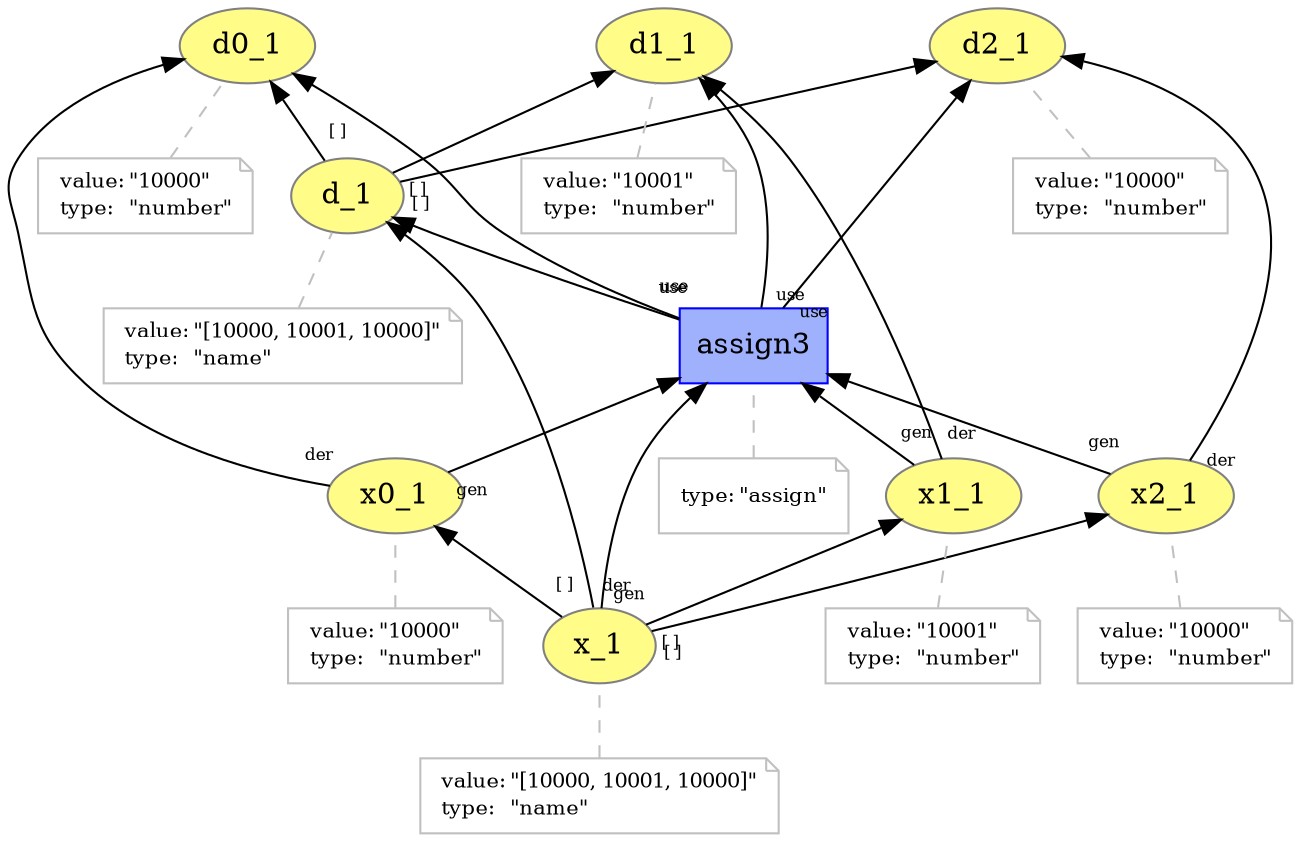 digraph "PROV" { size="16,12"; rankdir="BT";
"http://example.org/d_1" [fillcolor="#FFFC87",color="#808080",style="filled",label="d_1",URL="http://example.org/d_1"]
"-attrs0" [color="gray",shape="note",fontsize="10",fontcolor="black",label=<<TABLE cellpadding="0" border="0">
	<TR>
	    <TD align="left">value:</TD>
	    <TD align="left">&quot;[10000, 10001, 10000]&quot;</TD>
	</TR>
	<TR>
	    <TD align="left">type:</TD>
	    <TD align="left">&quot;name&quot;</TD>
	</TR>
</TABLE>>]
"-attrs0" -> "http://example.org/d_1" [color="gray",style="dashed",arrowhead="none"]
"http://example.org/d0_1" [fillcolor="#FFFC87",color="#808080",style="filled",label="d0_1",URL="http://example.org/d0_1"]
"-attrs1" [color="gray",shape="note",fontsize="10",fontcolor="black",label=<<TABLE cellpadding="0" border="0">
	<TR>
	    <TD align="left">value:</TD>
	    <TD align="left">&quot;10000&quot;</TD>
	</TR>
	<TR>
	    <TD align="left">type:</TD>
	    <TD align="left">&quot;number&quot;</TD>
	</TR>
</TABLE>>]
"-attrs1" -> "http://example.org/d0_1" [color="gray",style="dashed",arrowhead="none"]
"http://example.org/d1_1" [fillcolor="#FFFC87",color="#808080",style="filled",label="d1_1",URL="http://example.org/d1_1"]
"-attrs2" [color="gray",shape="note",fontsize="10",fontcolor="black",label=<<TABLE cellpadding="0" border="0">
	<TR>
	    <TD align="left">value:</TD>
	    <TD align="left">&quot;10001&quot;</TD>
	</TR>
	<TR>
	    <TD align="left">type:</TD>
	    <TD align="left">&quot;number&quot;</TD>
	</TR>
</TABLE>>]
"-attrs2" -> "http://example.org/d1_1" [color="gray",style="dashed",arrowhead="none"]
"http://example.org/d2_1" [fillcolor="#FFFC87",color="#808080",style="filled",label="d2_1",URL="http://example.org/d2_1"]
"-attrs3" [color="gray",shape="note",fontsize="10",fontcolor="black",label=<<TABLE cellpadding="0" border="0">
	<TR>
	    <TD align="left">value:</TD>
	    <TD align="left">&quot;10000&quot;</TD>
	</TR>
	<TR>
	    <TD align="left">type:</TD>
	    <TD align="left">&quot;number&quot;</TD>
	</TR>
</TABLE>>]
"-attrs3" -> "http://example.org/d2_1" [color="gray",style="dashed",arrowhead="none"]
"http://example.org/d_1" -> "http://example.org/d0_1" [labelfontsize="8",labeldistance="1.5",labelangle="60.0",rotation="20",taillabel="[ ]"]
"http://example.org/d_1" -> "http://example.org/d1_1" [labelfontsize="8",labeldistance="1.5",labelangle="60.0",rotation="20",taillabel="[ ]"]
"http://example.org/d_1" -> "http://example.org/d2_1" [labelfontsize="8",labeldistance="1.5",labelangle="60.0",rotation="20",taillabel="[ ]"]
"http://example.org/x_1" [fillcolor="#FFFC87",color="#808080",style="filled",label="x_1",URL="http://example.org/x_1"]
"-attrs4" [color="gray",shape="note",fontsize="10",fontcolor="black",label=<<TABLE cellpadding="0" border="0">
	<TR>
	    <TD align="left">value:</TD>
	    <TD align="left">&quot;[10000, 10001, 10000]&quot;</TD>
	</TR>
	<TR>
	    <TD align="left">type:</TD>
	    <TD align="left">&quot;name&quot;</TD>
	</TR>
</TABLE>>]
"-attrs4" -> "http://example.org/x_1" [color="gray",style="dashed",arrowhead="none"]
"http://example.org/x0_1" [fillcolor="#FFFC87",color="#808080",style="filled",label="x0_1",URL="http://example.org/x0_1"]
"-attrs5" [color="gray",shape="note",fontsize="10",fontcolor="black",label=<<TABLE cellpadding="0" border="0">
	<TR>
	    <TD align="left">value:</TD>
	    <TD align="left">&quot;10000&quot;</TD>
	</TR>
	<TR>
	    <TD align="left">type:</TD>
	    <TD align="left">&quot;number&quot;</TD>
	</TR>
</TABLE>>]
"-attrs5" -> "http://example.org/x0_1" [color="gray",style="dashed",arrowhead="none"]
"http://example.org/x1_1" [fillcolor="#FFFC87",color="#808080",style="filled",label="x1_1",URL="http://example.org/x1_1"]
"-attrs6" [color="gray",shape="note",fontsize="10",fontcolor="black",label=<<TABLE cellpadding="0" border="0">
	<TR>
	    <TD align="left">value:</TD>
	    <TD align="left">&quot;10001&quot;</TD>
	</TR>
	<TR>
	    <TD align="left">type:</TD>
	    <TD align="left">&quot;number&quot;</TD>
	</TR>
</TABLE>>]
"-attrs6" -> "http://example.org/x1_1" [color="gray",style="dashed",arrowhead="none"]
"http://example.org/x2_1" [fillcolor="#FFFC87",color="#808080",style="filled",label="x2_1",URL="http://example.org/x2_1"]
"-attrs7" [color="gray",shape="note",fontsize="10",fontcolor="black",label=<<TABLE cellpadding="0" border="0">
	<TR>
	    <TD align="left">value:</TD>
	    <TD align="left">&quot;10000&quot;</TD>
	</TR>
	<TR>
	    <TD align="left">type:</TD>
	    <TD align="left">&quot;number&quot;</TD>
	</TR>
</TABLE>>]
"-attrs7" -> "http://example.org/x2_1" [color="gray",style="dashed",arrowhead="none"]
"http://example.org/x_1" -> "http://example.org/x0_1" [labelfontsize="8",labeldistance="1.5",labelangle="60.0",rotation="20",taillabel="[ ]"]
"http://example.org/x_1" -> "http://example.org/x1_1" [labelfontsize="8",labeldistance="1.5",labelangle="60.0",rotation="20",taillabel="[ ]"]
"http://example.org/x_1" -> "http://example.org/x2_1" [labelfontsize="8",labeldistance="1.5",labelangle="60.0",rotation="20",taillabel="[ ]"]
"http://example.org/assign3" [fillcolor="#9FB1FC",color="#0000FF",shape="polygon",sides="4",style="filled",label="assign3",URL="http://example.org/assign3"]
"-attrs8" [color="gray",shape="note",fontsize="10",fontcolor="black",label=<<TABLE cellpadding="0" border="0">
	<TR>
	    <TD align="left">type:</TD>
	    <TD align="left">&quot;assign&quot;</TD>
	</TR>
</TABLE>>]
"-attrs8" -> "http://example.org/assign3" [color="gray",style="dashed",arrowhead="none"]
"http://example.org/assign3" -> "http://example.org/d_1" [labelfontsize="8",labeldistance="1.5",labelangle="60.0",rotation="20",taillabel="use"]
"http://example.org/x_1" -> "http://example.org/assign3" [labelfontsize="8",labeldistance="1.5",labelangle="60.0",rotation="20",taillabel="gen"]
"http://example.org/x_1" -> "http://example.org/d_1" [labelfontsize="8",labeldistance="1.5",labelangle="60.0",rotation="20",taillabel="der"]
"http://example.org/assign3" -> "http://example.org/d0_1" [labelfontsize="8",labeldistance="1.5",labelangle="60.0",rotation="20",taillabel="use"]
"http://example.org/x0_1" -> "http://example.org/assign3" [labelfontsize="8",labeldistance="1.5",labelangle="60.0",rotation="20",taillabel="gen"]
"http://example.org/x0_1" -> "http://example.org/d0_1" [labelfontsize="8",labeldistance="1.5",labelangle="60.0",rotation="20",taillabel="der"]
"http://example.org/assign3" -> "http://example.org/d1_1" [labelfontsize="8",labeldistance="1.5",labelangle="60.0",rotation="20",taillabel="use"]
"http://example.org/x1_1" -> "http://example.org/assign3" [labelfontsize="8",labeldistance="1.5",labelangle="60.0",rotation="20",taillabel="gen"]
"http://example.org/x1_1" -> "http://example.org/d1_1" [labelfontsize="8",labeldistance="1.5",labelangle="60.0",rotation="20",taillabel="der"]
"http://example.org/assign3" -> "http://example.org/d2_1" [labelfontsize="8",labeldistance="1.5",labelangle="60.0",rotation="20",taillabel="use"]
"http://example.org/x2_1" -> "http://example.org/assign3" [labelfontsize="8",labeldistance="1.5",labelangle="60.0",rotation="20",taillabel="gen"]
"http://example.org/x2_1" -> "http://example.org/d2_1" [labelfontsize="8",labeldistance="1.5",labelangle="60.0",rotation="20",taillabel="der"]
}